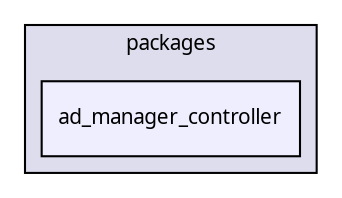 digraph "packages/ad/packages/ad_manager/packages/ad_manager_controller/" {
  compound=true
  node [ fontsize="10", fontname="FreeSans.ttf"];
  edge [ labelfontsize="10", labelfontname="FreeSans.ttf"];
  subgraph clusterdir_856ffc64b248d0a2b7e4422eee01e4b8 {
    graph [ bgcolor="#ddddee", pencolor="black", label="packages" fontname="FreeSans.ttf", fontsize="10", URL="dir_856ffc64b248d0a2b7e4422eee01e4b8.html"]
  dir_0dd0392e186fbaf032e1e37f8aa89e8b [shape=box, label="ad_manager_controller", style="filled", fillcolor="#eeeeff", pencolor="black", URL="dir_0dd0392e186fbaf032e1e37f8aa89e8b.html"];
  }
}
